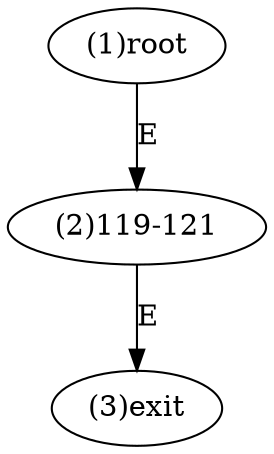 digraph "" { 
1[ label="(1)root"];
2[ label="(2)119-121"];
3[ label="(3)exit"];
1->2[ label="E"];
2->3[ label="E"];
}